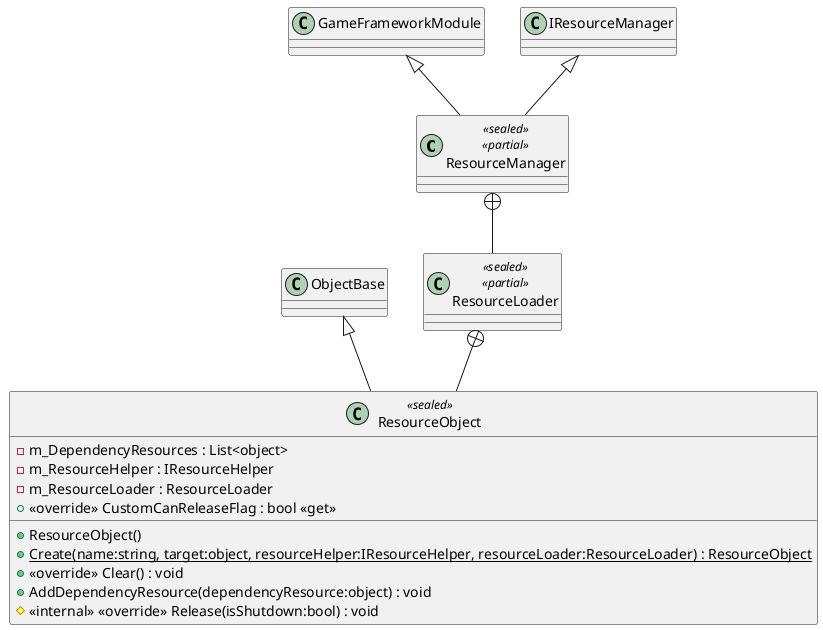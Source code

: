 @startuml
class ResourceManager <<sealed>> <<partial>> {
}
class ResourceLoader <<sealed>> <<partial>> {
}
class ResourceObject <<sealed>> {
    - m_DependencyResources : List<object>
    - m_ResourceHelper : IResourceHelper
    - m_ResourceLoader : ResourceLoader
    + ResourceObject()
    + <<override>> CustomCanReleaseFlag : bool <<get>>
    + {static} Create(name:string, target:object, resourceHelper:IResourceHelper, resourceLoader:ResourceLoader) : ResourceObject
    + <<override>> Clear() : void
    + AddDependencyResource(dependencyResource:object) : void
    # <<internal>> <<override>> Release(isShutdown:bool) : void
}
GameFrameworkModule <|-- ResourceManager
IResourceManager <|-- ResourceManager
ResourceManager +-- ResourceLoader
ResourceLoader +-- ResourceObject
ObjectBase <|-- ResourceObject
@enduml
